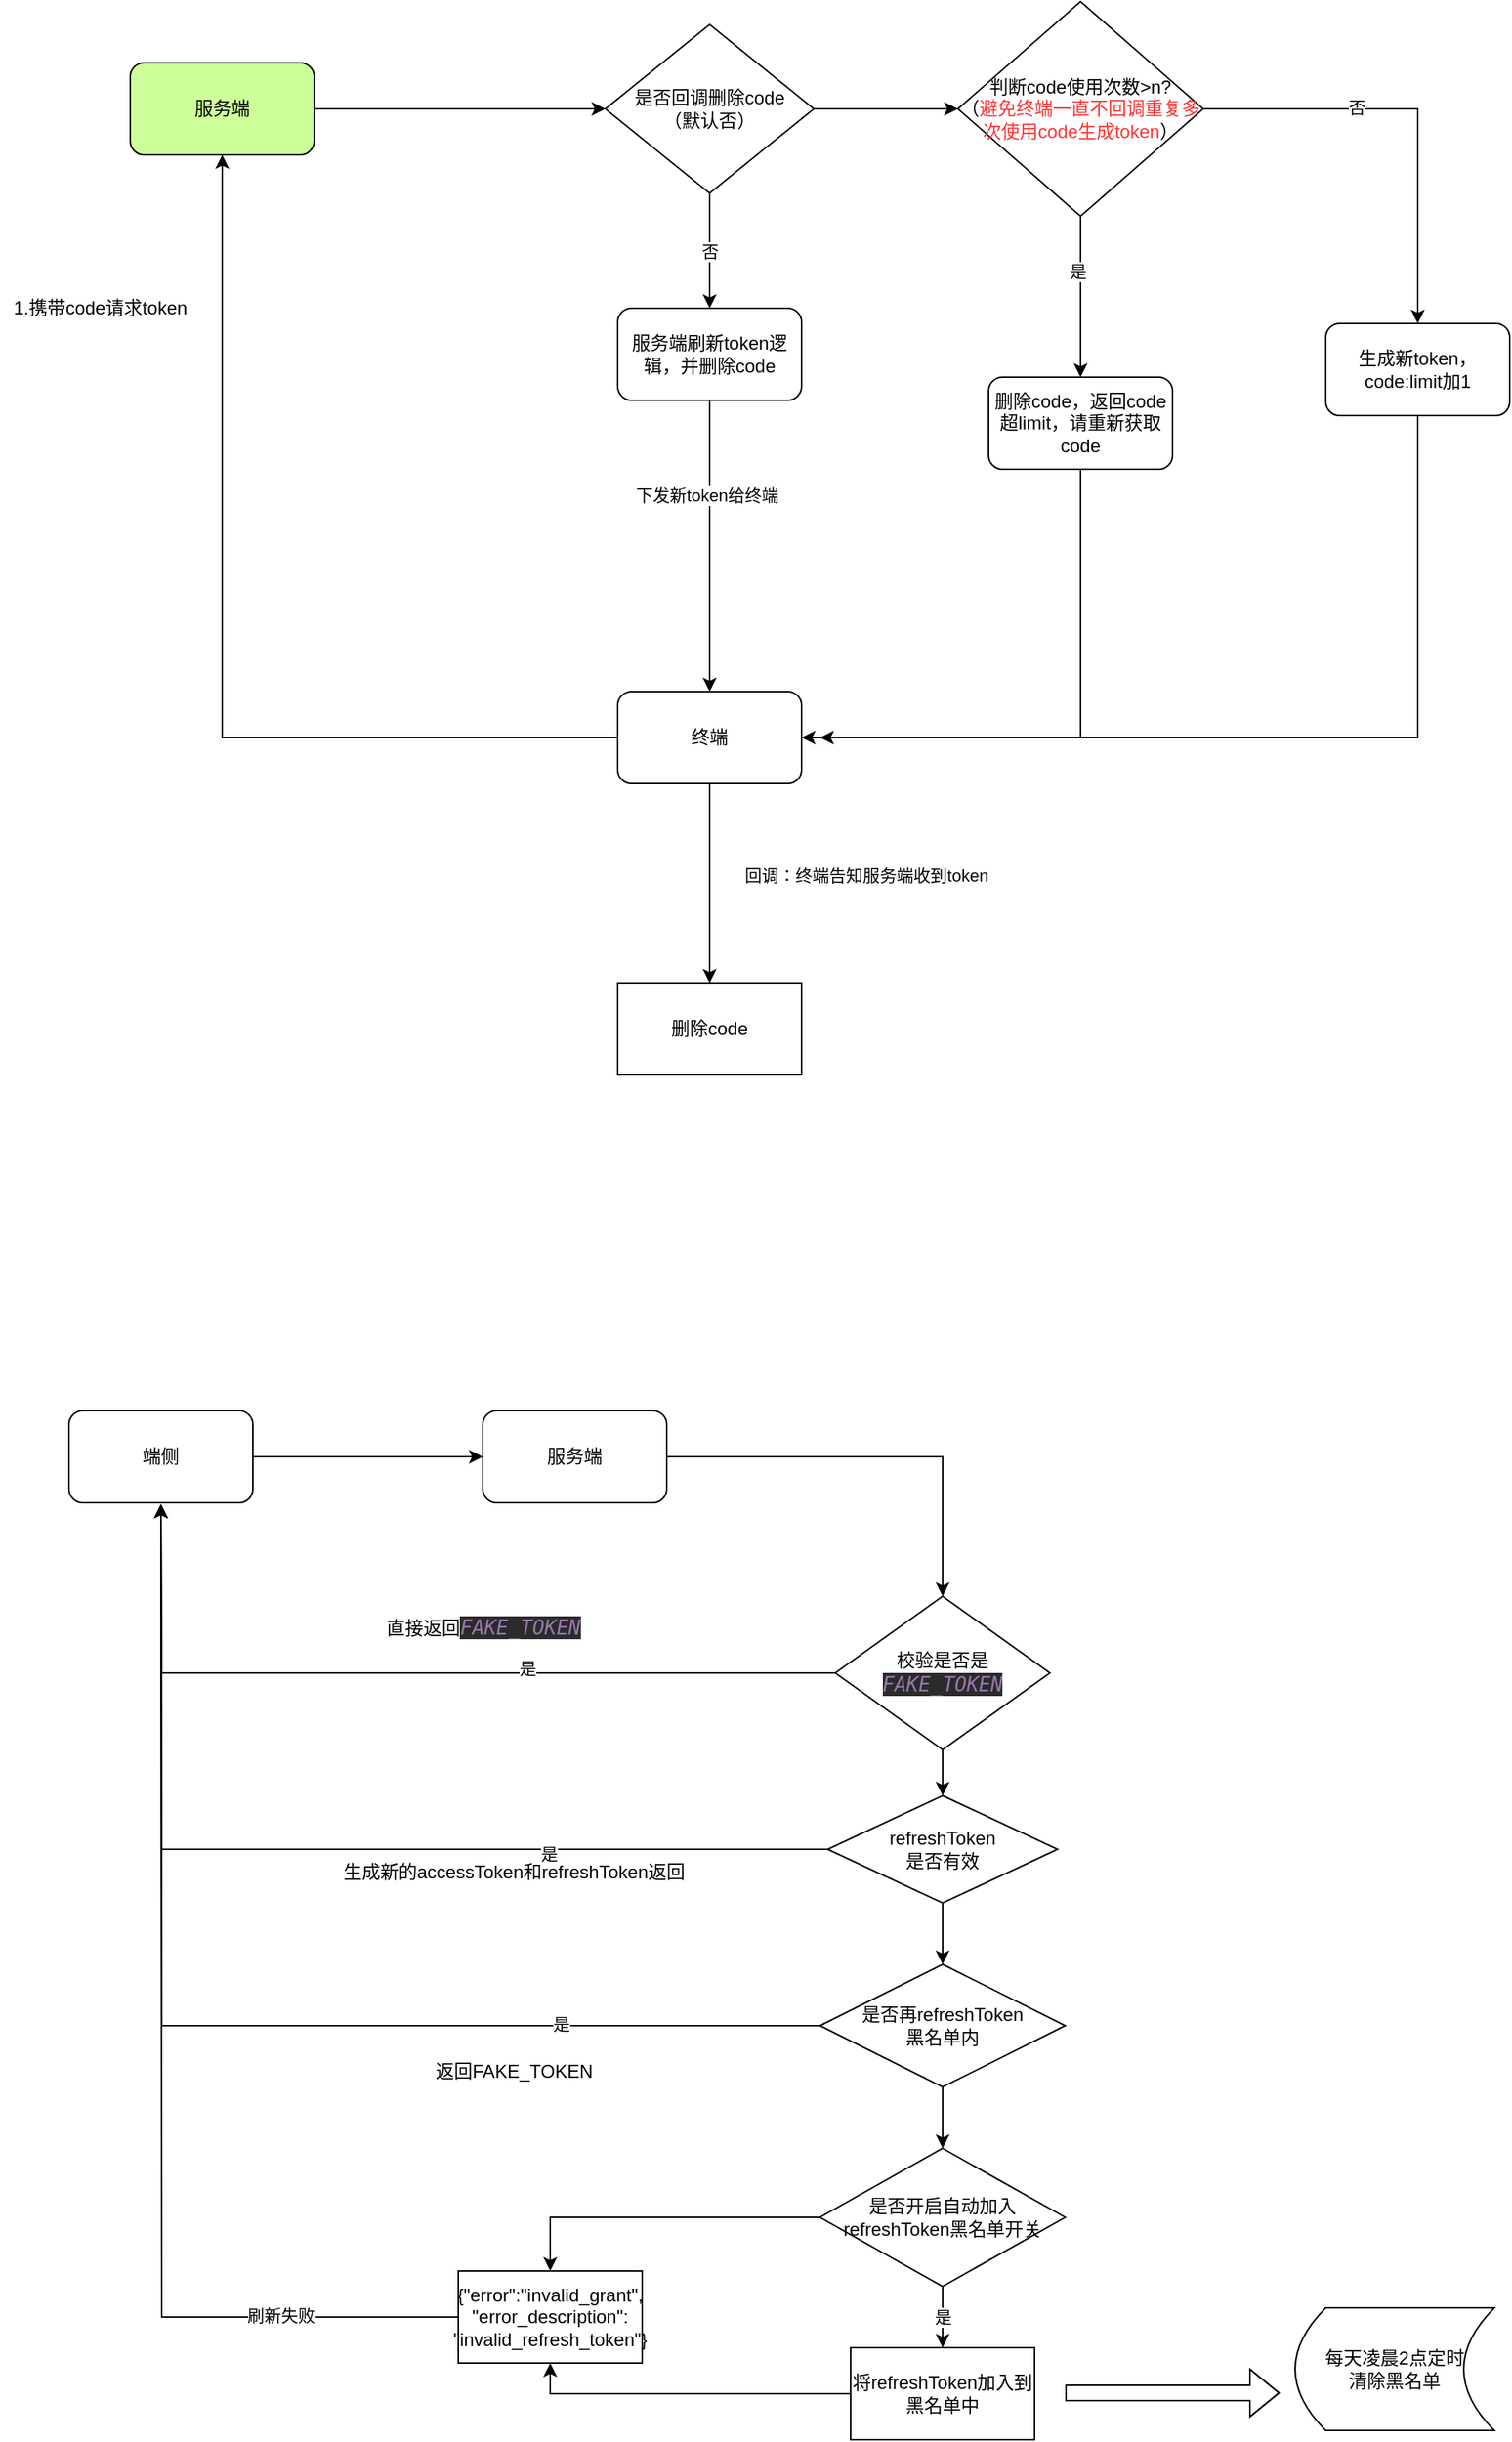 <mxfile version="24.6.4" type="github">
  <diagram id="oarM0HKGG1xcpiazp4HU" name="Page-1">
    <mxGraphModel dx="1434" dy="700" grid="1" gridSize="10" guides="1" tooltips="1" connect="1" arrows="1" fold="1" page="1" pageScale="1" pageWidth="827" pageHeight="1169" math="0" shadow="0">
      <root>
        <mxCell id="0" />
        <mxCell id="1" parent="0" />
        <mxCell id="ga6xaN8mUOWN0gRQYGS6-3" style="edgeStyle=orthogonalEdgeStyle;rounded=0;orthogonalLoop=1;jettySize=auto;html=1;entryX=0.5;entryY=1;entryDx=0;entryDy=0;" parent="1" source="ga6xaN8mUOWN0gRQYGS6-1" target="ga6xaN8mUOWN0gRQYGS6-2" edge="1">
          <mxGeometry relative="1" as="geometry">
            <mxPoint x="270" y="350" as="targetPoint" />
            <Array as="points">
              <mxPoint x="260" y="730" />
            </Array>
          </mxGeometry>
        </mxCell>
        <mxCell id="ga6xaN8mUOWN0gRQYGS6-35" style="edgeStyle=orthogonalEdgeStyle;rounded=0;orthogonalLoop=1;jettySize=auto;html=1;exitX=0.5;exitY=1;exitDx=0;exitDy=0;entryX=0.5;entryY=0;entryDx=0;entryDy=0;" parent="1" source="ga6xaN8mUOWN0gRQYGS6-1" target="ga6xaN8mUOWN0gRQYGS6-34" edge="1">
          <mxGeometry relative="1" as="geometry" />
        </mxCell>
        <mxCell id="ga6xaN8mUOWN0gRQYGS6-36" value="回调：终端告知服务端收到token" style="edgeLabel;html=1;align=center;verticalAlign=middle;resizable=0;points=[];" parent="ga6xaN8mUOWN0gRQYGS6-35" vertex="1" connectable="0">
          <mxGeometry x="-0.262" y="2" relative="1" as="geometry">
            <mxPoint x="100" y="12" as="offset" />
          </mxGeometry>
        </mxCell>
        <mxCell id="ga6xaN8mUOWN0gRQYGS6-1" value="终端" style="rounded=1;whiteSpace=wrap;html=1;" parent="1" vertex="1">
          <mxGeometry x="518" y="700" width="120" height="60" as="geometry" />
        </mxCell>
        <mxCell id="ga6xaN8mUOWN0gRQYGS6-8" style="edgeStyle=orthogonalEdgeStyle;rounded=0;orthogonalLoop=1;jettySize=auto;html=1;exitX=1;exitY=0.5;exitDx=0;exitDy=0;entryX=0;entryY=0.5;entryDx=0;entryDy=0;" parent="1" source="ga6xaN8mUOWN0gRQYGS6-2" target="ga6xaN8mUOWN0gRQYGS6-6" edge="1">
          <mxGeometry relative="1" as="geometry" />
        </mxCell>
        <mxCell id="ga6xaN8mUOWN0gRQYGS6-2" value="服务端" style="rounded=1;whiteSpace=wrap;html=1;fillColor=#CCFF99;" parent="1" vertex="1">
          <mxGeometry x="200" y="290" width="120" height="60" as="geometry" />
        </mxCell>
        <mxCell id="ga6xaN8mUOWN0gRQYGS6-5" value="1.携带code请求token" style="text;html=1;align=center;verticalAlign=middle;resizable=0;points=[];autosize=1;strokeColor=none;fillColor=none;" parent="1" vertex="1">
          <mxGeometry x="115" y="440" width="130" height="20" as="geometry" />
        </mxCell>
        <mxCell id="ga6xaN8mUOWN0gRQYGS6-10" value="否" style="edgeStyle=orthogonalEdgeStyle;rounded=0;orthogonalLoop=1;jettySize=auto;html=1;exitX=0.5;exitY=1;exitDx=0;exitDy=0;entryX=0.5;entryY=0;entryDx=0;entryDy=0;" parent="1" source="ga6xaN8mUOWN0gRQYGS6-6" target="ga6xaN8mUOWN0gRQYGS6-9" edge="1">
          <mxGeometry relative="1" as="geometry" />
        </mxCell>
        <mxCell id="ga6xaN8mUOWN0gRQYGS6-15" style="edgeStyle=orthogonalEdgeStyle;rounded=0;orthogonalLoop=1;jettySize=auto;html=1;exitX=1;exitY=0.5;exitDx=0;exitDy=0;entryX=0;entryY=0.5;entryDx=0;entryDy=0;" parent="1" source="ga6xaN8mUOWN0gRQYGS6-6" target="ga6xaN8mUOWN0gRQYGS6-14" edge="1">
          <mxGeometry relative="1" as="geometry" />
        </mxCell>
        <mxCell id="ga6xaN8mUOWN0gRQYGS6-6" value="是否回调删除code&lt;br&gt;（默认否）" style="rhombus;whiteSpace=wrap;html=1;" parent="1" vertex="1">
          <mxGeometry x="510" y="265" width="136" height="110" as="geometry" />
        </mxCell>
        <mxCell id="ga6xaN8mUOWN0gRQYGS6-26" style="edgeStyle=orthogonalEdgeStyle;rounded=0;orthogonalLoop=1;jettySize=auto;html=1;exitX=0.5;exitY=1;exitDx=0;exitDy=0;" parent="1" source="ga6xaN8mUOWN0gRQYGS6-9" target="ga6xaN8mUOWN0gRQYGS6-1" edge="1">
          <mxGeometry relative="1" as="geometry" />
        </mxCell>
        <mxCell id="ga6xaN8mUOWN0gRQYGS6-27" value="下发新token给终端" style="edgeLabel;html=1;align=center;verticalAlign=middle;resizable=0;points=[];" parent="ga6xaN8mUOWN0gRQYGS6-26" vertex="1" connectable="0">
          <mxGeometry x="-0.35" y="-2" relative="1" as="geometry">
            <mxPoint as="offset" />
          </mxGeometry>
        </mxCell>
        <mxCell id="ga6xaN8mUOWN0gRQYGS6-9" value="服务端刷新token逻辑，并删除code" style="rounded=1;whiteSpace=wrap;html=1;" parent="1" vertex="1">
          <mxGeometry x="518" y="450" width="120" height="60" as="geometry" />
        </mxCell>
        <mxCell id="ga6xaN8mUOWN0gRQYGS6-23" style="edgeStyle=orthogonalEdgeStyle;rounded=0;orthogonalLoop=1;jettySize=auto;html=1;exitX=0.5;exitY=1;exitDx=0;exitDy=0;" parent="1" source="ga6xaN8mUOWN0gRQYGS6-14" target="ga6xaN8mUOWN0gRQYGS6-22" edge="1">
          <mxGeometry relative="1" as="geometry">
            <mxPoint x="880" y="490" as="targetPoint" />
          </mxGeometry>
        </mxCell>
        <mxCell id="ga6xaN8mUOWN0gRQYGS6-24" value="是" style="edgeLabel;html=1;align=center;verticalAlign=middle;resizable=0;points=[];" parent="ga6xaN8mUOWN0gRQYGS6-23" vertex="1" connectable="0">
          <mxGeometry x="-0.327" y="-2" relative="1" as="geometry">
            <mxPoint as="offset" />
          </mxGeometry>
        </mxCell>
        <mxCell id="ga6xaN8mUOWN0gRQYGS6-29" style="edgeStyle=orthogonalEdgeStyle;rounded=0;orthogonalLoop=1;jettySize=auto;html=1;exitX=1;exitY=0.5;exitDx=0;exitDy=0;" parent="1" source="ga6xaN8mUOWN0gRQYGS6-14" target="ga6xaN8mUOWN0gRQYGS6-30" edge="1">
          <mxGeometry relative="1" as="geometry">
            <mxPoint x="1040" y="490" as="targetPoint" />
          </mxGeometry>
        </mxCell>
        <mxCell id="ga6xaN8mUOWN0gRQYGS6-31" value="否" style="edgeLabel;html=1;align=center;verticalAlign=middle;resizable=0;points=[];" parent="ga6xaN8mUOWN0gRQYGS6-29" vertex="1" connectable="0">
          <mxGeometry x="-0.29" y="1" relative="1" as="geometry">
            <mxPoint as="offset" />
          </mxGeometry>
        </mxCell>
        <mxCell id="ga6xaN8mUOWN0gRQYGS6-14" value="判断code使用次数&amp;gt;n?&lt;br&gt;（&lt;font color=&quot;#ff3333&quot;&gt;避免终端一直不回调重复多次使用code生成token&lt;/font&gt;）" style="rhombus;whiteSpace=wrap;html=1;" parent="1" vertex="1">
          <mxGeometry x="740" y="250" width="160" height="140" as="geometry" />
        </mxCell>
        <mxCell id="ga6xaN8mUOWN0gRQYGS6-28" style="edgeStyle=orthogonalEdgeStyle;rounded=0;orthogonalLoop=1;jettySize=auto;html=1;exitX=0.5;exitY=1;exitDx=0;exitDy=0;entryX=1;entryY=0.5;entryDx=0;entryDy=0;" parent="1" source="ga6xaN8mUOWN0gRQYGS6-22" target="ga6xaN8mUOWN0gRQYGS6-1" edge="1">
          <mxGeometry relative="1" as="geometry" />
        </mxCell>
        <mxCell id="ga6xaN8mUOWN0gRQYGS6-22" value="删除code，返回code超limit，请重新获取code" style="rounded=1;whiteSpace=wrap;html=1;" parent="1" vertex="1">
          <mxGeometry x="760" y="495" width="120" height="60" as="geometry" />
        </mxCell>
        <mxCell id="ga6xaN8mUOWN0gRQYGS6-32" style="edgeStyle=orthogonalEdgeStyle;rounded=0;orthogonalLoop=1;jettySize=auto;html=1;exitX=0.5;exitY=1;exitDx=0;exitDy=0;" parent="1" source="ga6xaN8mUOWN0gRQYGS6-30" edge="1">
          <mxGeometry relative="1" as="geometry">
            <mxPoint x="650" y="730" as="targetPoint" />
            <Array as="points">
              <mxPoint x="1040" y="730" />
            </Array>
          </mxGeometry>
        </mxCell>
        <mxCell id="ga6xaN8mUOWN0gRQYGS6-30" value="生成新token，code:limit加1" style="rounded=1;whiteSpace=wrap;html=1;" parent="1" vertex="1">
          <mxGeometry x="980" y="460" width="120" height="60" as="geometry" />
        </mxCell>
        <mxCell id="ga6xaN8mUOWN0gRQYGS6-34" value="删除code" style="rounded=0;whiteSpace=wrap;html=1;" parent="1" vertex="1">
          <mxGeometry x="518" y="890" width="120" height="60" as="geometry" />
        </mxCell>
        <mxCell id="hUQQVmdVMtnaNt1VZYV0-37" style="edgeStyle=orthogonalEdgeStyle;rounded=0;orthogonalLoop=1;jettySize=auto;html=1;entryX=0;entryY=0.5;entryDx=0;entryDy=0;" parent="1" source="hUQQVmdVMtnaNt1VZYV0-1" target="hUQQVmdVMtnaNt1VZYV0-2" edge="1">
          <mxGeometry relative="1" as="geometry" />
        </mxCell>
        <mxCell id="hUQQVmdVMtnaNt1VZYV0-1" value="端侧" style="rounded=1;whiteSpace=wrap;html=1;" parent="1" vertex="1">
          <mxGeometry x="160" y="1169" width="120" height="60" as="geometry" />
        </mxCell>
        <mxCell id="hUQQVmdVMtnaNt1VZYV0-4" style="edgeStyle=orthogonalEdgeStyle;rounded=0;orthogonalLoop=1;jettySize=auto;html=1;entryX=0.5;entryY=0;entryDx=0;entryDy=0;" parent="1" source="hUQQVmdVMtnaNt1VZYV0-2" target="hUQQVmdVMtnaNt1VZYV0-3" edge="1">
          <mxGeometry relative="1" as="geometry" />
        </mxCell>
        <mxCell id="hUQQVmdVMtnaNt1VZYV0-2" value="服务端" style="rounded=1;whiteSpace=wrap;html=1;" parent="1" vertex="1">
          <mxGeometry x="430" y="1169" width="120" height="60" as="geometry" />
        </mxCell>
        <mxCell id="hUQQVmdVMtnaNt1VZYV0-5" style="edgeStyle=orthogonalEdgeStyle;rounded=0;orthogonalLoop=1;jettySize=auto;html=1;" parent="1" source="hUQQVmdVMtnaNt1VZYV0-3" edge="1">
          <mxGeometry relative="1" as="geometry">
            <mxPoint x="220" y="1230" as="targetPoint" />
          </mxGeometry>
        </mxCell>
        <mxCell id="hUQQVmdVMtnaNt1VZYV0-6" value="是" style="edgeLabel;html=1;align=center;verticalAlign=middle;resizable=0;points=[];" parent="hUQQVmdVMtnaNt1VZYV0-5" vertex="1" connectable="0">
          <mxGeometry x="-0.269" y="-3" relative="1" as="geometry">
            <mxPoint as="offset" />
          </mxGeometry>
        </mxCell>
        <mxCell id="hUQQVmdVMtnaNt1VZYV0-9" style="edgeStyle=orthogonalEdgeStyle;rounded=0;orthogonalLoop=1;jettySize=auto;html=1;exitX=0.5;exitY=1;exitDx=0;exitDy=0;entryX=0.5;entryY=0;entryDx=0;entryDy=0;" parent="1" source="hUQQVmdVMtnaNt1VZYV0-3" target="hUQQVmdVMtnaNt1VZYV0-8" edge="1">
          <mxGeometry relative="1" as="geometry" />
        </mxCell>
        <mxCell id="hUQQVmdVMtnaNt1VZYV0-3" value="校验是否是&lt;br&gt;&lt;span style=&quot;color: rgb(152 , 118 , 170) ; font-style: italic ; background-color: rgb(43 , 43 , 43) ; font-family: &amp;#34;jetbrains mono&amp;#34; , monospace ; font-size: 9.8pt&quot;&gt;FAKE_TOKEN&lt;/span&gt;" style="rhombus;whiteSpace=wrap;html=1;" parent="1" vertex="1">
          <mxGeometry x="660" y="1290" width="140" height="100" as="geometry" />
        </mxCell>
        <mxCell id="hUQQVmdVMtnaNt1VZYV0-7" value="直接返回&lt;span style=&quot;color: rgb(152 , 118 , 170) ; font-style: italic ; background-color: rgb(43 , 43 , 43) ; font-family: &amp;#34;jetbrains mono&amp;#34; , monospace ; font-size: 9.8pt&quot;&gt;FAKE_TOKEN&lt;/span&gt;" style="text;html=1;align=center;verticalAlign=middle;resizable=0;points=[];autosize=1;strokeColor=none;fillColor=none;" parent="1" vertex="1">
          <mxGeometry x="365" y="1300" width="130" height="20" as="geometry" />
        </mxCell>
        <mxCell id="hUQQVmdVMtnaNt1VZYV0-10" style="edgeStyle=orthogonalEdgeStyle;rounded=0;orthogonalLoop=1;jettySize=auto;html=1;exitX=0;exitY=0.5;exitDx=0;exitDy=0;" parent="1" source="hUQQVmdVMtnaNt1VZYV0-8" edge="1">
          <mxGeometry relative="1" as="geometry">
            <mxPoint x="220" y="1230" as="targetPoint" />
          </mxGeometry>
        </mxCell>
        <mxCell id="hUQQVmdVMtnaNt1VZYV0-11" value="是" style="edgeLabel;html=1;align=center;verticalAlign=middle;resizable=0;points=[];" parent="hUQQVmdVMtnaNt1VZYV0-10" vertex="1" connectable="0">
          <mxGeometry x="-0.448" y="3" relative="1" as="geometry">
            <mxPoint as="offset" />
          </mxGeometry>
        </mxCell>
        <mxCell id="hUQQVmdVMtnaNt1VZYV0-17" style="edgeStyle=orthogonalEdgeStyle;rounded=0;orthogonalLoop=1;jettySize=auto;html=1;entryX=0.5;entryY=0;entryDx=0;entryDy=0;" parent="1" source="hUQQVmdVMtnaNt1VZYV0-8" target="hUQQVmdVMtnaNt1VZYV0-16" edge="1">
          <mxGeometry relative="1" as="geometry" />
        </mxCell>
        <mxCell id="hUQQVmdVMtnaNt1VZYV0-8" value="refreshToken&lt;br&gt;是否有效" style="rhombus;whiteSpace=wrap;html=1;" parent="1" vertex="1">
          <mxGeometry x="655" y="1420" width="150" height="70" as="geometry" />
        </mxCell>
        <mxCell id="hUQQVmdVMtnaNt1VZYV0-12" value="生成新的accessToken和refreshToken返回" style="text;html=1;align=center;verticalAlign=middle;resizable=0;points=[];autosize=1;strokeColor=none;fillColor=none;" parent="1" vertex="1">
          <mxGeometry x="330" y="1460" width="240" height="20" as="geometry" />
        </mxCell>
        <mxCell id="hUQQVmdVMtnaNt1VZYV0-24" value="是" style="edgeStyle=orthogonalEdgeStyle;rounded=0;orthogonalLoop=1;jettySize=auto;html=1;entryX=0.5;entryY=0;entryDx=0;entryDy=0;" parent="1" source="hUQQVmdVMtnaNt1VZYV0-13" target="hUQQVmdVMtnaNt1VZYV0-23" edge="1">
          <mxGeometry relative="1" as="geometry" />
        </mxCell>
        <mxCell id="hUQQVmdVMtnaNt1VZYV0-33" style="edgeStyle=orthogonalEdgeStyle;rounded=0;orthogonalLoop=1;jettySize=auto;html=1;entryX=0.5;entryY=0;entryDx=0;entryDy=0;" parent="1" source="hUQQVmdVMtnaNt1VZYV0-13" target="hUQQVmdVMtnaNt1VZYV0-22" edge="1">
          <mxGeometry relative="1" as="geometry" />
        </mxCell>
        <mxCell id="hUQQVmdVMtnaNt1VZYV0-13" value="是否开启自动加入&lt;br&gt;refreshToken黑名单开关" style="rhombus;whiteSpace=wrap;html=1;" parent="1" vertex="1">
          <mxGeometry x="650" y="1650" width="160" height="90" as="geometry" />
        </mxCell>
        <mxCell id="hUQQVmdVMtnaNt1VZYV0-18" style="edgeStyle=orthogonalEdgeStyle;rounded=0;orthogonalLoop=1;jettySize=auto;html=1;" parent="1" source="hUQQVmdVMtnaNt1VZYV0-16" edge="1">
          <mxGeometry relative="1" as="geometry">
            <mxPoint x="220" y="1230" as="targetPoint" />
          </mxGeometry>
        </mxCell>
        <mxCell id="hUQQVmdVMtnaNt1VZYV0-19" value="是" style="edgeLabel;html=1;align=center;verticalAlign=middle;resizable=0;points=[];" parent="hUQQVmdVMtnaNt1VZYV0-18" vertex="1" connectable="0">
          <mxGeometry x="-0.561" y="-1" relative="1" as="geometry">
            <mxPoint as="offset" />
          </mxGeometry>
        </mxCell>
        <mxCell id="hUQQVmdVMtnaNt1VZYV0-21" style="edgeStyle=orthogonalEdgeStyle;rounded=0;orthogonalLoop=1;jettySize=auto;html=1;entryX=0.5;entryY=0;entryDx=0;entryDy=0;" parent="1" source="hUQQVmdVMtnaNt1VZYV0-16" target="hUQQVmdVMtnaNt1VZYV0-13" edge="1">
          <mxGeometry relative="1" as="geometry" />
        </mxCell>
        <mxCell id="hUQQVmdVMtnaNt1VZYV0-16" value="是否再refreshToken&lt;br&gt;黑名单内" style="rhombus;whiteSpace=wrap;html=1;" parent="1" vertex="1">
          <mxGeometry x="650" y="1530" width="160" height="80" as="geometry" />
        </mxCell>
        <mxCell id="hUQQVmdVMtnaNt1VZYV0-20" value="返回FAKE_TOKEN" style="text;html=1;align=center;verticalAlign=middle;resizable=0;points=[];autosize=1;strokeColor=none;fillColor=none;" parent="1" vertex="1">
          <mxGeometry x="390" y="1590" width="120" height="20" as="geometry" />
        </mxCell>
        <mxCell id="hUQQVmdVMtnaNt1VZYV0-35" style="edgeStyle=orthogonalEdgeStyle;rounded=0;orthogonalLoop=1;jettySize=auto;html=1;" parent="1" source="hUQQVmdVMtnaNt1VZYV0-22" edge="1">
          <mxGeometry relative="1" as="geometry">
            <mxPoint x="220" y="1230" as="targetPoint" />
          </mxGeometry>
        </mxCell>
        <mxCell id="hUQQVmdVMtnaNt1VZYV0-36" value="刷新失败" style="edgeLabel;html=1;align=center;verticalAlign=middle;resizable=0;points=[];" parent="hUQQVmdVMtnaNt1VZYV0-35" vertex="1" connectable="0">
          <mxGeometry x="-0.678" y="-1" relative="1" as="geometry">
            <mxPoint as="offset" />
          </mxGeometry>
        </mxCell>
        <mxCell id="hUQQVmdVMtnaNt1VZYV0-22" value="&lt;div&gt;{&quot;error&quot;:&quot;invalid_grant&quot;,&lt;/div&gt;&lt;div&gt;&quot;error_description&quot;:&lt;/div&gt;&lt;div&gt;&quot;invalid_refresh_token&quot;}&lt;/div&gt;" style="rounded=0;whiteSpace=wrap;html=1;" parent="1" vertex="1">
          <mxGeometry x="414" y="1730" width="120" height="60" as="geometry" />
        </mxCell>
        <mxCell id="hUQQVmdVMtnaNt1VZYV0-31" style="edgeStyle=orthogonalEdgeStyle;shape=flexArrow;rounded=0;orthogonalLoop=1;jettySize=auto;html=1;" parent="1" edge="1">
          <mxGeometry relative="1" as="geometry">
            <mxPoint x="950" y="1809.5" as="targetPoint" />
            <mxPoint x="810" y="1809.5" as="sourcePoint" />
            <Array as="points">
              <mxPoint x="880" y="1809.5" />
              <mxPoint x="880" y="1809.5" />
            </Array>
          </mxGeometry>
        </mxCell>
        <mxCell id="hUQQVmdVMtnaNt1VZYV0-34" style="edgeStyle=orthogonalEdgeStyle;rounded=0;orthogonalLoop=1;jettySize=auto;html=1;entryX=0.5;entryY=1;entryDx=0;entryDy=0;" parent="1" source="hUQQVmdVMtnaNt1VZYV0-23" target="hUQQVmdVMtnaNt1VZYV0-22" edge="1">
          <mxGeometry relative="1" as="geometry" />
        </mxCell>
        <mxCell id="hUQQVmdVMtnaNt1VZYV0-23" value="将refreshToken加入到黑名单中" style="rounded=0;whiteSpace=wrap;html=1;" parent="1" vertex="1">
          <mxGeometry x="670" y="1780" width="120" height="60" as="geometry" />
        </mxCell>
        <mxCell id="G-GZIwP536SNBcj2gwLO-3" value="&lt;span&gt;每天凌晨2点定时&lt;br&gt;清除黑名单&lt;/span&gt;" style="shape=dataStorage;whiteSpace=wrap;html=1;fixedSize=1;" parent="1" vertex="1">
          <mxGeometry x="960" y="1754" width="130" height="80" as="geometry" />
        </mxCell>
      </root>
    </mxGraphModel>
  </diagram>
</mxfile>
